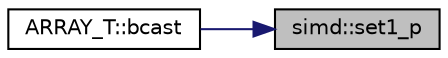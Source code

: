 digraph "simd::set1_p"
{
 // LATEX_PDF_SIZE
  edge [fontname="Helvetica",fontsize="10",labelfontname="Helvetica",labelfontsize="10"];
  node [fontname="Helvetica",fontsize="10",shape=record];
  rankdir="RL";
  Node1 [label="simd::set1_p",height=0.2,width=0.4,color="black", fillcolor="grey75", style="filled", fontcolor="black",tooltip=" "];
  Node1 -> Node2 [dir="back",color="midnightblue",fontsize="10",style="solid",fontname="Helvetica"];
  Node2 [label="ARRAY_T::bcast",height=0.2,width=0.4,color="black", fillcolor="white", style="filled",URL="$classARRAY__T.html#a4ddb82f3291c18b99a7468754a9b43bf",tooltip=" "];
}
